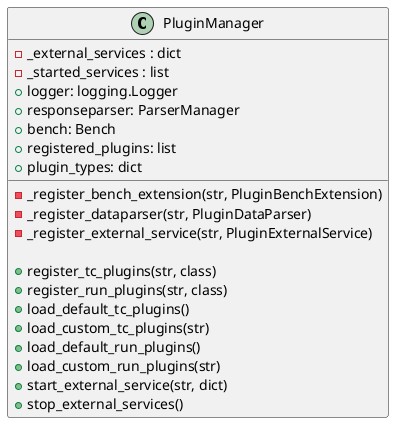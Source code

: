 @startuml

class PluginManager{
-_external_services : dict
-_started_services : list
+logger: logging.Logger
+responseparser: ParserManager
+bench: Bench
+registered_plugins: list
+plugin_types: dict

-_register_bench_extension(str, PluginBenchExtension)
-_register_dataparser(str, PluginDataParser)
-_register_external_service(str, PluginExternalService)

+register_tc_plugins(str, class)
+register_run_plugins(str, class)
+load_default_tc_plugins()
+load_custom_tc_plugins(str)
+load_default_run_plugins()
+load_custom_run_plugins(str)
+start_external_service(str, dict)
+stop_external_services()

}
@enduml